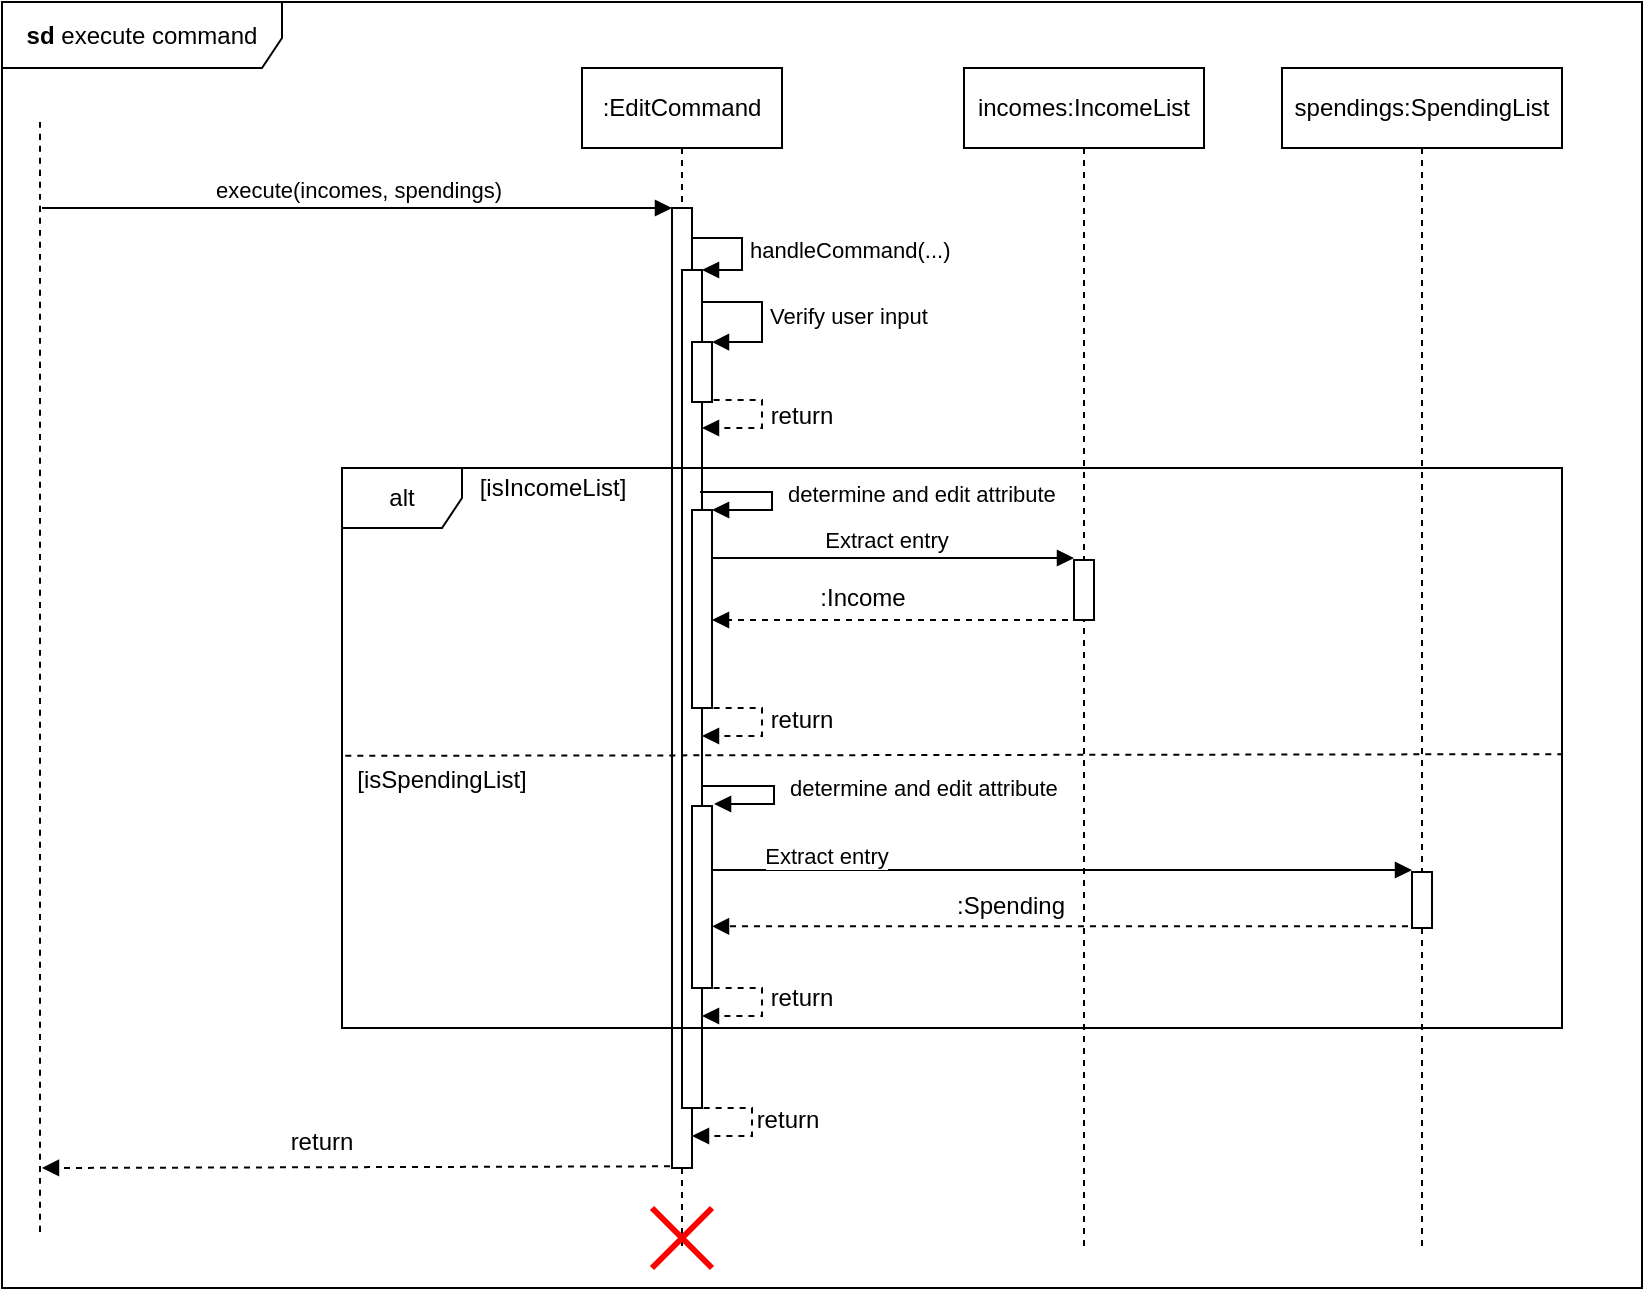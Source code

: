 <mxfile version="24.7.17">
  <diagram name="Page-1" id="2YBvvXClWsGukQMizWep">
    <mxGraphModel dx="794" dy="607" grid="1" gridSize="10" guides="1" tooltips="1" connect="1" arrows="1" fold="1" page="1" pageScale="1" pageWidth="850" pageHeight="1100" math="0" shadow="0">
      <root>
        <mxCell id="0" />
        <mxCell id="1" parent="0" />
        <mxCell id="8B1qsTXkBDc8vsMzSOU1-50" value="execute(incomes, spendings)" style="html=1;verticalAlign=bottom;endArrow=block;curved=0;rounded=0;" parent="1" edge="1">
          <mxGeometry width="80" relative="1" as="geometry">
            <mxPoint x="40" y="120" as="sourcePoint" />
            <mxPoint x="355" y="120" as="targetPoint" />
          </mxGeometry>
        </mxCell>
        <mxCell id="8B1qsTXkBDc8vsMzSOU1-52" value=":EditCommand" style="shape=umlLifeline;perimeter=lifelinePerimeter;whiteSpace=wrap;html=1;container=1;dropTarget=0;collapsible=0;recursiveResize=0;outlineConnect=0;portConstraint=eastwest;newEdgeStyle={&quot;curved&quot;:0,&quot;rounded&quot;:0};" parent="1" vertex="1">
          <mxGeometry x="310" y="50" width="100" height="590" as="geometry" />
        </mxCell>
        <mxCell id="8B1qsTXkBDc8vsMzSOU1-54" value="" style="html=1;points=[[0,0,0,0,5],[0,1,0,0,-5],[1,0,0,0,5],[1,1,0,0,-5]];perimeter=orthogonalPerimeter;outlineConnect=0;targetShapes=umlLifeline;portConstraint=eastwest;newEdgeStyle={&quot;curved&quot;:0,&quot;rounded&quot;:0};" parent="8B1qsTXkBDc8vsMzSOU1-52" vertex="1">
          <mxGeometry x="45" y="70" width="10" height="480" as="geometry" />
        </mxCell>
        <mxCell id="ubfpnPzyrTSR-aziFiTh-6" value="&lt;br&gt;Verify user input" style="html=1;align=left;spacingLeft=2;endArrow=block;rounded=0;edgeStyle=orthogonalEdgeStyle;curved=0;rounded=0;" parent="8B1qsTXkBDc8vsMzSOU1-52" edge="1">
          <mxGeometry x="-0.06" relative="1" as="geometry">
            <mxPoint x="60" y="107" as="sourcePoint" />
            <Array as="points">
              <mxPoint x="60" y="117" />
              <mxPoint x="90" y="117" />
              <mxPoint x="90" y="137" />
            </Array>
            <mxPoint x="65" y="137.034" as="targetPoint" />
            <mxPoint as="offset" />
          </mxGeometry>
        </mxCell>
        <mxCell id="ubfpnPzyrTSR-aziFiTh-1" value="" style="html=1;points=[[0,0,0,0,5],[0,1,0,0,-5],[1,0,0,0,5],[1,1,0,0,-5]];perimeter=orthogonalPerimeter;outlineConnect=0;targetShapes=umlLifeline;portConstraint=eastwest;newEdgeStyle={&quot;curved&quot;:0,&quot;rounded&quot;:0};" parent="1" vertex="1">
          <mxGeometry x="360" y="151" width="10" height="419" as="geometry" />
        </mxCell>
        <mxCell id="8B1qsTXkBDc8vsMzSOU1-63" value="alt" style="shape=umlFrame;whiteSpace=wrap;html=1;pointerEvents=0;" parent="1" vertex="1">
          <mxGeometry x="190" y="250" width="610" height="280" as="geometry" />
        </mxCell>
        <mxCell id="8B1qsTXkBDc8vsMzSOU1-55" value="" style="shape=umlDestroy;whiteSpace=wrap;html=1;strokeWidth=3;targetShapes=umlLifeline;fillColor=#ffcccc;strokeColor=#FF0000;fillStyle=solid;" parent="1" vertex="1">
          <mxGeometry x="345" y="620" width="30" height="30" as="geometry" />
        </mxCell>
        <mxCell id="8B1qsTXkBDc8vsMzSOU1-66" value="incomes:IncomeList" style="shape=umlLifeline;perimeter=lifelinePerimeter;whiteSpace=wrap;html=1;container=1;dropTarget=0;collapsible=0;recursiveResize=0;outlineConnect=0;portConstraint=eastwest;newEdgeStyle={&quot;curved&quot;:0,&quot;rounded&quot;:0};" parent="1" vertex="1">
          <mxGeometry x="501" y="50" width="120" height="590" as="geometry" />
        </mxCell>
        <mxCell id="8B1qsTXkBDc8vsMzSOU1-77" value="" style="html=1;points=[[0,0,0,0,5],[0,1,0,0,-5],[1,0,0,0,5],[1,1,0,0,-5]];perimeter=orthogonalPerimeter;outlineConnect=0;targetShapes=umlLifeline;portConstraint=eastwest;newEdgeStyle={&quot;curved&quot;:0,&quot;rounded&quot;:0};" parent="8B1qsTXkBDc8vsMzSOU1-66" vertex="1">
          <mxGeometry x="55" y="246" width="10" height="30" as="geometry" />
        </mxCell>
        <mxCell id="8B1qsTXkBDc8vsMzSOU1-67" value="spendings:SpendingList" style="shape=umlLifeline;perimeter=lifelinePerimeter;whiteSpace=wrap;html=1;container=1;dropTarget=0;collapsible=0;recursiveResize=0;outlineConnect=0;portConstraint=eastwest;newEdgeStyle={&quot;curved&quot;:0,&quot;rounded&quot;:0};" parent="1" vertex="1">
          <mxGeometry x="660" y="50" width="140" height="590" as="geometry" />
        </mxCell>
        <mxCell id="8B1qsTXkBDc8vsMzSOU1-78" value="" style="html=1;points=[[0,0,0,0,5],[0,1,0,0,-5],[1,0,0,0,5],[1,1,0,0,-5]];perimeter=orthogonalPerimeter;outlineConnect=0;targetShapes=umlLifeline;portConstraint=eastwest;newEdgeStyle={&quot;curved&quot;:0,&quot;rounded&quot;:0};" parent="8B1qsTXkBDc8vsMzSOU1-67" vertex="1">
          <mxGeometry x="65" y="402" width="10" height="28" as="geometry" />
        </mxCell>
        <mxCell id="8B1qsTXkBDc8vsMzSOU1-68" value="[isIncomeList]" style="text;html=1;align=center;verticalAlign=middle;resizable=0;points=[];autosize=1;strokeColor=none;fillColor=none;" parent="1" vertex="1">
          <mxGeometry x="245" y="245" width="100" height="30" as="geometry" />
        </mxCell>
        <mxCell id="8B1qsTXkBDc8vsMzSOU1-69" value="[isSpendingList]" style="text;strokeColor=none;align=center;fillColor=none;html=1;verticalAlign=middle;whiteSpace=wrap;rounded=0;" parent="1" vertex="1">
          <mxGeometry x="210" y="391" width="60" height="30" as="geometry" />
        </mxCell>
        <mxCell id="8B1qsTXkBDc8vsMzSOU1-71" value="Extract entry" style="html=1;verticalAlign=bottom;endArrow=block;curved=0;rounded=0;" parent="1" edge="1">
          <mxGeometry x="0.002" width="80" relative="1" as="geometry">
            <mxPoint x="368" y="295" as="sourcePoint" />
            <mxPoint x="556" y="295" as="targetPoint" />
            <mxPoint as="offset" />
          </mxGeometry>
        </mxCell>
        <mxCell id="8B1qsTXkBDc8vsMzSOU1-72" value="Extract entry" style="html=1;verticalAlign=bottom;endArrow=block;curved=0;rounded=0;entryX=0.5;entryY=0;entryDx=0;entryDy=0;entryPerimeter=0;" parent="1" edge="1">
          <mxGeometry x="-0.627" y="-2" width="80" relative="1" as="geometry">
            <mxPoint x="365" y="451" as="sourcePoint" />
            <mxPoint x="725" y="451" as="targetPoint" />
            <mxPoint as="offset" />
          </mxGeometry>
        </mxCell>
        <mxCell id="ubfpnPzyrTSR-aziFiTh-2" value="handleCommand(...)" style="html=1;align=left;spacingLeft=2;endArrow=block;rounded=0;edgeStyle=orthogonalEdgeStyle;curved=0;rounded=0;entryX=1;entryY=0;entryDx=0;entryDy=0;entryPerimeter=0;" parent="1" source="8B1qsTXkBDc8vsMzSOU1-54" target="ubfpnPzyrTSR-aziFiTh-1" edge="1">
          <mxGeometry relative="1" as="geometry">
            <mxPoint x="371" y="135" as="sourcePoint" />
            <Array as="points">
              <mxPoint x="390" y="135" />
              <mxPoint x="390" y="151" />
            </Array>
            <mxPoint x="376" y="159" as="targetPoint" />
          </mxGeometry>
        </mxCell>
        <mxCell id="ubfpnPzyrTSR-aziFiTh-9" value="" style="html=1;points=[[0,0,0,0,5],[0,1,0,0,-5],[1,0,0,0,5],[1,1,0,0,-5]];perimeter=orthogonalPerimeter;outlineConnect=0;targetShapes=umlLifeline;portConstraint=eastwest;newEdgeStyle={&quot;curved&quot;:0,&quot;rounded&quot;:0};" parent="1" vertex="1">
          <mxGeometry x="365" y="187" width="10" height="30" as="geometry" />
        </mxCell>
        <mxCell id="ubfpnPzyrTSR-aziFiTh-12" value="" style="html=1;points=[[0,0,0,0,5],[0,1,0,0,-5],[1,0,0,0,5],[1,1,0,0,-5]];perimeter=orthogonalPerimeter;outlineConnect=0;targetShapes=umlLifeline;portConstraint=eastwest;newEdgeStyle={&quot;curved&quot;:0,&quot;rounded&quot;:0};" parent="1" vertex="1">
          <mxGeometry x="365" y="419" width="10" height="91" as="geometry" />
        </mxCell>
        <mxCell id="ubfpnPzyrTSR-aziFiTh-13" value="determine and edit attribute" style="html=1;align=left;spacingLeft=2;endArrow=block;rounded=0;edgeStyle=orthogonalEdgeStyle;curved=0;rounded=0;" parent="1" edge="1">
          <mxGeometry x="-0.013" y="4" relative="1" as="geometry">
            <mxPoint x="370" y="409" as="sourcePoint" />
            <Array as="points">
              <mxPoint x="376" y="409" />
              <mxPoint x="406" y="409" />
              <mxPoint x="406" y="419" />
            </Array>
            <mxPoint x="376.034" y="418" as="targetPoint" />
            <mxPoint as="offset" />
          </mxGeometry>
        </mxCell>
        <mxCell id="ubfpnPzyrTSR-aziFiTh-14" value="determine and edit attribute" style="html=1;align=left;spacingLeft=2;endArrow=block;rounded=0;edgeStyle=orthogonalEdgeStyle;curved=0;rounded=0;" parent="1" edge="1">
          <mxGeometry x="-0.013" y="4" relative="1" as="geometry">
            <mxPoint x="369" y="262" as="sourcePoint" />
            <Array as="points">
              <mxPoint x="375" y="262" />
              <mxPoint x="405" y="262" />
              <mxPoint x="405" y="272" />
            </Array>
            <mxPoint x="375.034" y="271" as="targetPoint" />
            <mxPoint as="offset" />
          </mxGeometry>
        </mxCell>
        <mxCell id="ubfpnPzyrTSR-aziFiTh-15" value="" style="html=1;points=[[0,0,0,0,5],[0,1,0,0,-5],[1,0,0,0,5],[1,1,0,0,-5]];perimeter=orthogonalPerimeter;outlineConnect=0;targetShapes=umlLifeline;portConstraint=eastwest;newEdgeStyle={&quot;curved&quot;:0,&quot;rounded&quot;:0};" parent="1" vertex="1">
          <mxGeometry x="365" y="271" width="10" height="99" as="geometry" />
        </mxCell>
        <mxCell id="ubfpnPzyrTSR-aziFiTh-16" value="" style="endArrow=block;dashed=1;endFill=1;html=1;rounded=0;" parent="1" target="ubfpnPzyrTSR-aziFiTh-15" edge="1">
          <mxGeometry width="160" relative="1" as="geometry">
            <mxPoint x="553" y="326" as="sourcePoint" />
            <mxPoint x="393" y="326" as="targetPoint" />
          </mxGeometry>
        </mxCell>
        <mxCell id="ubfpnPzyrTSR-aziFiTh-17" value="" style="endArrow=block;dashed=1;endFill=1;html=1;rounded=0;" parent="1" edge="1">
          <mxGeometry width="160" relative="1" as="geometry">
            <mxPoint x="723" y="479.16" as="sourcePoint" />
            <mxPoint x="375" y="479.16" as="targetPoint" />
          </mxGeometry>
        </mxCell>
        <mxCell id="ubfpnPzyrTSR-aziFiTh-18" value="" style="endArrow=block;dashed=1;endFill=1;html=1;rounded=0;" parent="1" target="ubfpnPzyrTSR-aziFiTh-1" edge="1">
          <mxGeometry width="160" relative="1" as="geometry">
            <mxPoint x="375.81" y="216" as="sourcePoint" />
            <mxPoint x="420" y="240" as="targetPoint" />
            <Array as="points">
              <mxPoint x="400" y="216" />
              <mxPoint x="400" y="230" />
            </Array>
          </mxGeometry>
        </mxCell>
        <mxCell id="ubfpnPzyrTSR-aziFiTh-19" value="" style="endArrow=block;dashed=1;endFill=1;html=1;rounded=0;" parent="1" edge="1">
          <mxGeometry width="160" relative="1" as="geometry">
            <mxPoint x="375.81" y="370" as="sourcePoint" />
            <mxPoint x="370" y="384" as="targetPoint" />
            <Array as="points">
              <mxPoint x="400" y="370" />
              <mxPoint x="400" y="384" />
            </Array>
          </mxGeometry>
        </mxCell>
        <mxCell id="ubfpnPzyrTSR-aziFiTh-20" value="" style="endArrow=block;dashed=1;endFill=1;html=1;rounded=0;" parent="1" edge="1">
          <mxGeometry width="160" relative="1" as="geometry">
            <mxPoint x="375.81" y="510" as="sourcePoint" />
            <mxPoint x="370" y="524" as="targetPoint" />
            <Array as="points">
              <mxPoint x="400" y="510" />
              <mxPoint x="400" y="524" />
            </Array>
          </mxGeometry>
        </mxCell>
        <mxCell id="ubfpnPzyrTSR-aziFiTh-21" value="" style="endArrow=block;dashed=1;endFill=1;html=1;rounded=0;" parent="1" edge="1">
          <mxGeometry width="160" relative="1" as="geometry">
            <mxPoint x="370.81" y="570" as="sourcePoint" />
            <mxPoint x="365" y="584" as="targetPoint" />
            <Array as="points">
              <mxPoint x="395" y="570" />
              <mxPoint x="395" y="584" />
            </Array>
          </mxGeometry>
        </mxCell>
        <mxCell id="ubfpnPzyrTSR-aziFiTh-22" value="" style="endArrow=block;dashed=1;endFill=1;html=1;rounded=0;" parent="1" edge="1">
          <mxGeometry width="160" relative="1" as="geometry">
            <mxPoint x="354" y="599.16" as="sourcePoint" />
            <mxPoint x="40" y="600" as="targetPoint" />
          </mxGeometry>
        </mxCell>
        <mxCell id="ubfpnPzyrTSR-aziFiTh-23" value=":Income" style="text;html=1;align=center;verticalAlign=middle;resizable=0;points=[];autosize=1;strokeColor=none;fillColor=none;" parent="1" vertex="1">
          <mxGeometry x="415" y="300" width="70" height="30" as="geometry" />
        </mxCell>
        <mxCell id="ubfpnPzyrTSR-aziFiTh-25" value=":Spending" style="text;html=1;align=center;verticalAlign=middle;resizable=0;points=[];autosize=1;strokeColor=none;fillColor=none;" parent="1" vertex="1">
          <mxGeometry x="484" y="454" width="80" height="30" as="geometry" />
        </mxCell>
        <mxCell id="ubfpnPzyrTSR-aziFiTh-26" value="return" style="text;strokeColor=none;align=center;fillColor=none;html=1;verticalAlign=middle;whiteSpace=wrap;rounded=0;" parent="1" vertex="1">
          <mxGeometry x="390" y="209" width="60" height="30" as="geometry" />
        </mxCell>
        <mxCell id="ubfpnPzyrTSR-aziFiTh-27" value="return" style="text;strokeColor=none;align=center;fillColor=none;html=1;verticalAlign=middle;whiteSpace=wrap;rounded=0;" parent="1" vertex="1">
          <mxGeometry x="390" y="361" width="60" height="30" as="geometry" />
        </mxCell>
        <mxCell id="ubfpnPzyrTSR-aziFiTh-28" value="return" style="text;strokeColor=none;align=center;fillColor=none;html=1;verticalAlign=middle;whiteSpace=wrap;rounded=0;" parent="1" vertex="1">
          <mxGeometry x="390" y="500" width="60" height="30" as="geometry" />
        </mxCell>
        <mxCell id="ubfpnPzyrTSR-aziFiTh-29" value="return" style="text;strokeColor=none;align=center;fillColor=none;html=1;verticalAlign=middle;whiteSpace=wrap;rounded=0;" parent="1" vertex="1">
          <mxGeometry x="383" y="561" width="60" height="30" as="geometry" />
        </mxCell>
        <mxCell id="ubfpnPzyrTSR-aziFiTh-30" value="return" style="text;strokeColor=none;align=center;fillColor=none;html=1;verticalAlign=middle;whiteSpace=wrap;rounded=0;" parent="1" vertex="1">
          <mxGeometry x="150" y="572" width="60" height="30" as="geometry" />
        </mxCell>
        <mxCell id="08XF9rimV2lVzdG81gqN-1" value="" style="endArrow=none;dashed=1;html=1;rounded=0;entryX=1.004;entryY=0.511;entryDx=0;entryDy=0;entryPerimeter=0;exitX=0.006;exitY=0.514;exitDx=0;exitDy=0;exitPerimeter=0;" parent="1" edge="1">
          <mxGeometry width="50" height="50" relative="1" as="geometry">
            <mxPoint x="191.66" y="393.92" as="sourcePoint" />
            <mxPoint x="800.44" y="393.08" as="targetPoint" />
          </mxGeometry>
        </mxCell>
        <mxCell id="hOoxKw4eoSAPHiznsriz-1" value="&lt;b&gt;sd&lt;/b&gt; execute command" style="shape=umlFrame;whiteSpace=wrap;html=1;pointerEvents=0;width=140;height=33;" parent="1" vertex="1">
          <mxGeometry x="20" y="17" width="820" height="643" as="geometry" />
        </mxCell>
        <mxCell id="hOoxKw4eoSAPHiznsriz-2" value="" style="endArrow=none;dashed=1;html=1;rounded=0;fontSize=12;startSize=8;endSize=8;curved=1;" parent="1" edge="1">
          <mxGeometry width="50" height="50" relative="1" as="geometry">
            <mxPoint x="39" y="77" as="sourcePoint" />
            <mxPoint x="39" y="635" as="targetPoint" />
          </mxGeometry>
        </mxCell>
      </root>
    </mxGraphModel>
  </diagram>
</mxfile>
